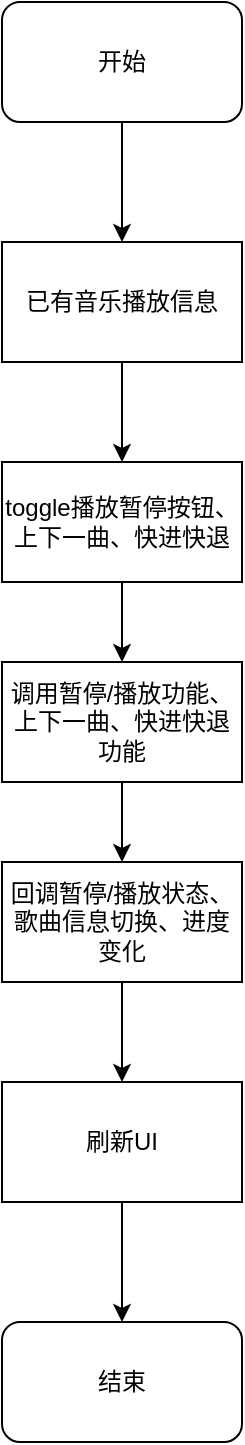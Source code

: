 <mxfile version="24.0.7" type="github">
  <diagram name="第 1 页" id="Jt81qwoU_8EIQBXdyNeV">
    <mxGraphModel dx="1386" dy="759" grid="1" gridSize="10" guides="1" tooltips="1" connect="1" arrows="1" fold="1" page="1" pageScale="1" pageWidth="827" pageHeight="1169" math="0" shadow="0">
      <root>
        <mxCell id="0" />
        <mxCell id="1" parent="0" />
        <mxCell id="vm2IYsjZoZjuK-RpaDsR-7" value="" style="edgeStyle=orthogonalEdgeStyle;rounded=0;orthogonalLoop=1;jettySize=auto;html=1;" edge="1" parent="1" source="vm2IYsjZoZjuK-RpaDsR-1" target="vm2IYsjZoZjuK-RpaDsR-6">
          <mxGeometry relative="1" as="geometry" />
        </mxCell>
        <mxCell id="vm2IYsjZoZjuK-RpaDsR-1" value="开始" style="rounded=1;whiteSpace=wrap;html=1;" vertex="1" parent="1">
          <mxGeometry x="160" y="70" width="120" height="60" as="geometry" />
        </mxCell>
        <mxCell id="vm2IYsjZoZjuK-RpaDsR-9" value="" style="edgeStyle=orthogonalEdgeStyle;rounded=0;orthogonalLoop=1;jettySize=auto;html=1;" edge="1" parent="1" source="vm2IYsjZoZjuK-RpaDsR-6" target="vm2IYsjZoZjuK-RpaDsR-8">
          <mxGeometry relative="1" as="geometry" />
        </mxCell>
        <mxCell id="vm2IYsjZoZjuK-RpaDsR-6" value="已有音乐播放信息" style="rounded=0;whiteSpace=wrap;html=1;" vertex="1" parent="1">
          <mxGeometry x="160" y="190" width="120" height="60" as="geometry" />
        </mxCell>
        <mxCell id="vm2IYsjZoZjuK-RpaDsR-11" value="" style="edgeStyle=orthogonalEdgeStyle;rounded=0;orthogonalLoop=1;jettySize=auto;html=1;" edge="1" parent="1" source="vm2IYsjZoZjuK-RpaDsR-8" target="vm2IYsjZoZjuK-RpaDsR-10">
          <mxGeometry relative="1" as="geometry" />
        </mxCell>
        <mxCell id="vm2IYsjZoZjuK-RpaDsR-8" value="toggle播放暂停按钮、上下一曲、快进快退" style="rounded=0;whiteSpace=wrap;html=1;" vertex="1" parent="1">
          <mxGeometry x="160" y="300" width="120" height="60" as="geometry" />
        </mxCell>
        <mxCell id="vm2IYsjZoZjuK-RpaDsR-13" value="" style="edgeStyle=orthogonalEdgeStyle;rounded=0;orthogonalLoop=1;jettySize=auto;html=1;" edge="1" parent="1" source="vm2IYsjZoZjuK-RpaDsR-10" target="vm2IYsjZoZjuK-RpaDsR-12">
          <mxGeometry relative="1" as="geometry" />
        </mxCell>
        <mxCell id="vm2IYsjZoZjuK-RpaDsR-10" value="调用暂停/播放功能、上下一曲、快进快退功能" style="rounded=0;whiteSpace=wrap;html=1;" vertex="1" parent="1">
          <mxGeometry x="160" y="400" width="120" height="60" as="geometry" />
        </mxCell>
        <mxCell id="vm2IYsjZoZjuK-RpaDsR-15" value="" style="edgeStyle=orthogonalEdgeStyle;rounded=0;orthogonalLoop=1;jettySize=auto;html=1;" edge="1" parent="1" source="vm2IYsjZoZjuK-RpaDsR-12" target="vm2IYsjZoZjuK-RpaDsR-14">
          <mxGeometry relative="1" as="geometry" />
        </mxCell>
        <mxCell id="vm2IYsjZoZjuK-RpaDsR-12" value="回调暂停/播放状态、歌曲信息切换、进度变化" style="rounded=0;whiteSpace=wrap;html=1;" vertex="1" parent="1">
          <mxGeometry x="160" y="500" width="120" height="60" as="geometry" />
        </mxCell>
        <mxCell id="vm2IYsjZoZjuK-RpaDsR-17" value="" style="edgeStyle=orthogonalEdgeStyle;rounded=0;orthogonalLoop=1;jettySize=auto;html=1;" edge="1" parent="1" source="vm2IYsjZoZjuK-RpaDsR-14" target="vm2IYsjZoZjuK-RpaDsR-16">
          <mxGeometry relative="1" as="geometry" />
        </mxCell>
        <mxCell id="vm2IYsjZoZjuK-RpaDsR-14" value="刷新UI" style="rounded=0;whiteSpace=wrap;html=1;" vertex="1" parent="1">
          <mxGeometry x="160" y="610" width="120" height="60" as="geometry" />
        </mxCell>
        <mxCell id="vm2IYsjZoZjuK-RpaDsR-16" value="结束" style="rounded=1;whiteSpace=wrap;html=1;" vertex="1" parent="1">
          <mxGeometry x="160" y="730" width="120" height="60" as="geometry" />
        </mxCell>
      </root>
    </mxGraphModel>
  </diagram>
</mxfile>
